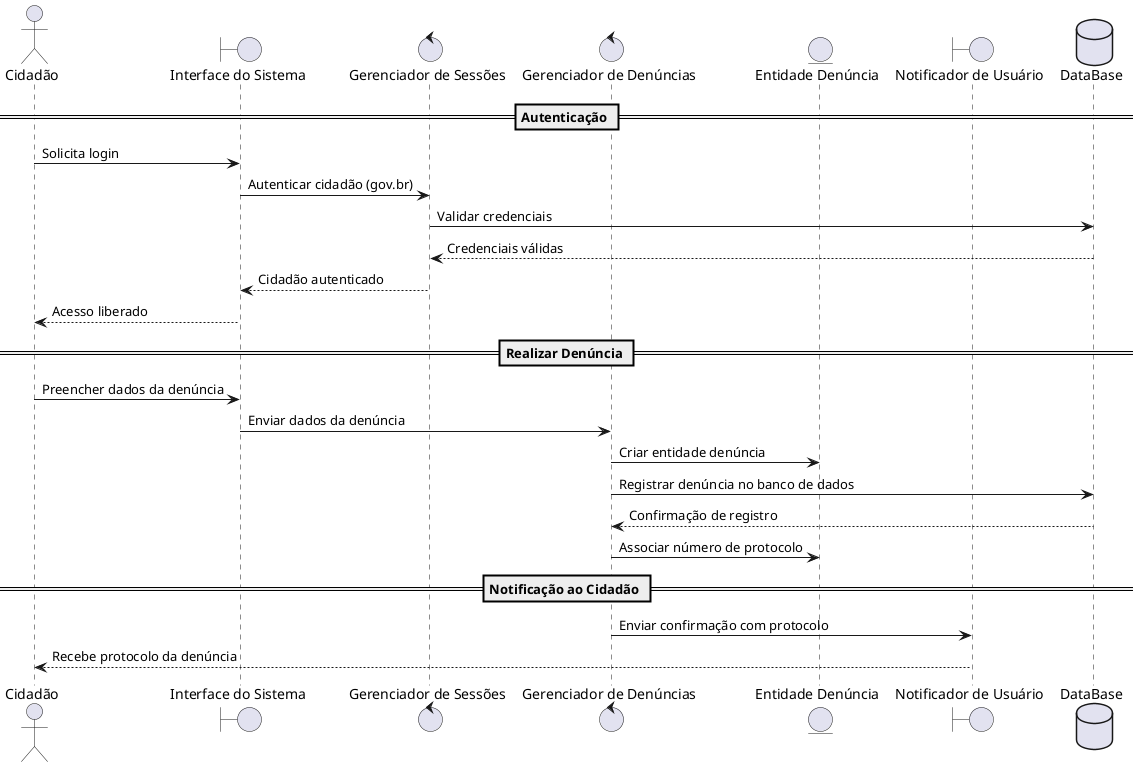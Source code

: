 @startuml
actor Cidadao as "Cidadão"

boundary Foo1 as "Interface do Sistema"
control Foo2 as "Gerenciador de Sessões"
control Foo3 as "Gerenciador de Denúncias"
entity Foo6 as "Entidade Denúncia"
boundary Foo5 as "Notificador de Usuário"
database Foo10 as "DataBase"

== Autenticação ==
Cidadao -> Foo1 : Solicita login
Foo1 -> Foo2 : Autenticar cidadão (gov.br)
Foo2 -> Foo10 : Validar credenciais
Foo10 --> Foo2 : Credenciais válidas
Foo2 --> Foo1 : Cidadão autenticado
Foo1 --> Cidadao : Acesso liberado

== Realizar Denúncia ==
Cidadao -> Foo1 : Preencher dados da denúncia
Foo1 -> Foo3 : Enviar dados da denúncia
Foo3 -> Foo6 : Criar entidade denúncia
Foo3 -> Foo10 : Registrar denúncia no banco de dados
Foo10 --> Foo3 : Confirmação de registro
Foo3 -> Foo6 : Associar número de protocolo

== Notificação ao Cidadão ==
Foo3 -> Foo5 : Enviar confirmação com protocolo
Foo5 --> Cidadao : Recebe protocolo da denúncia

@enduml
